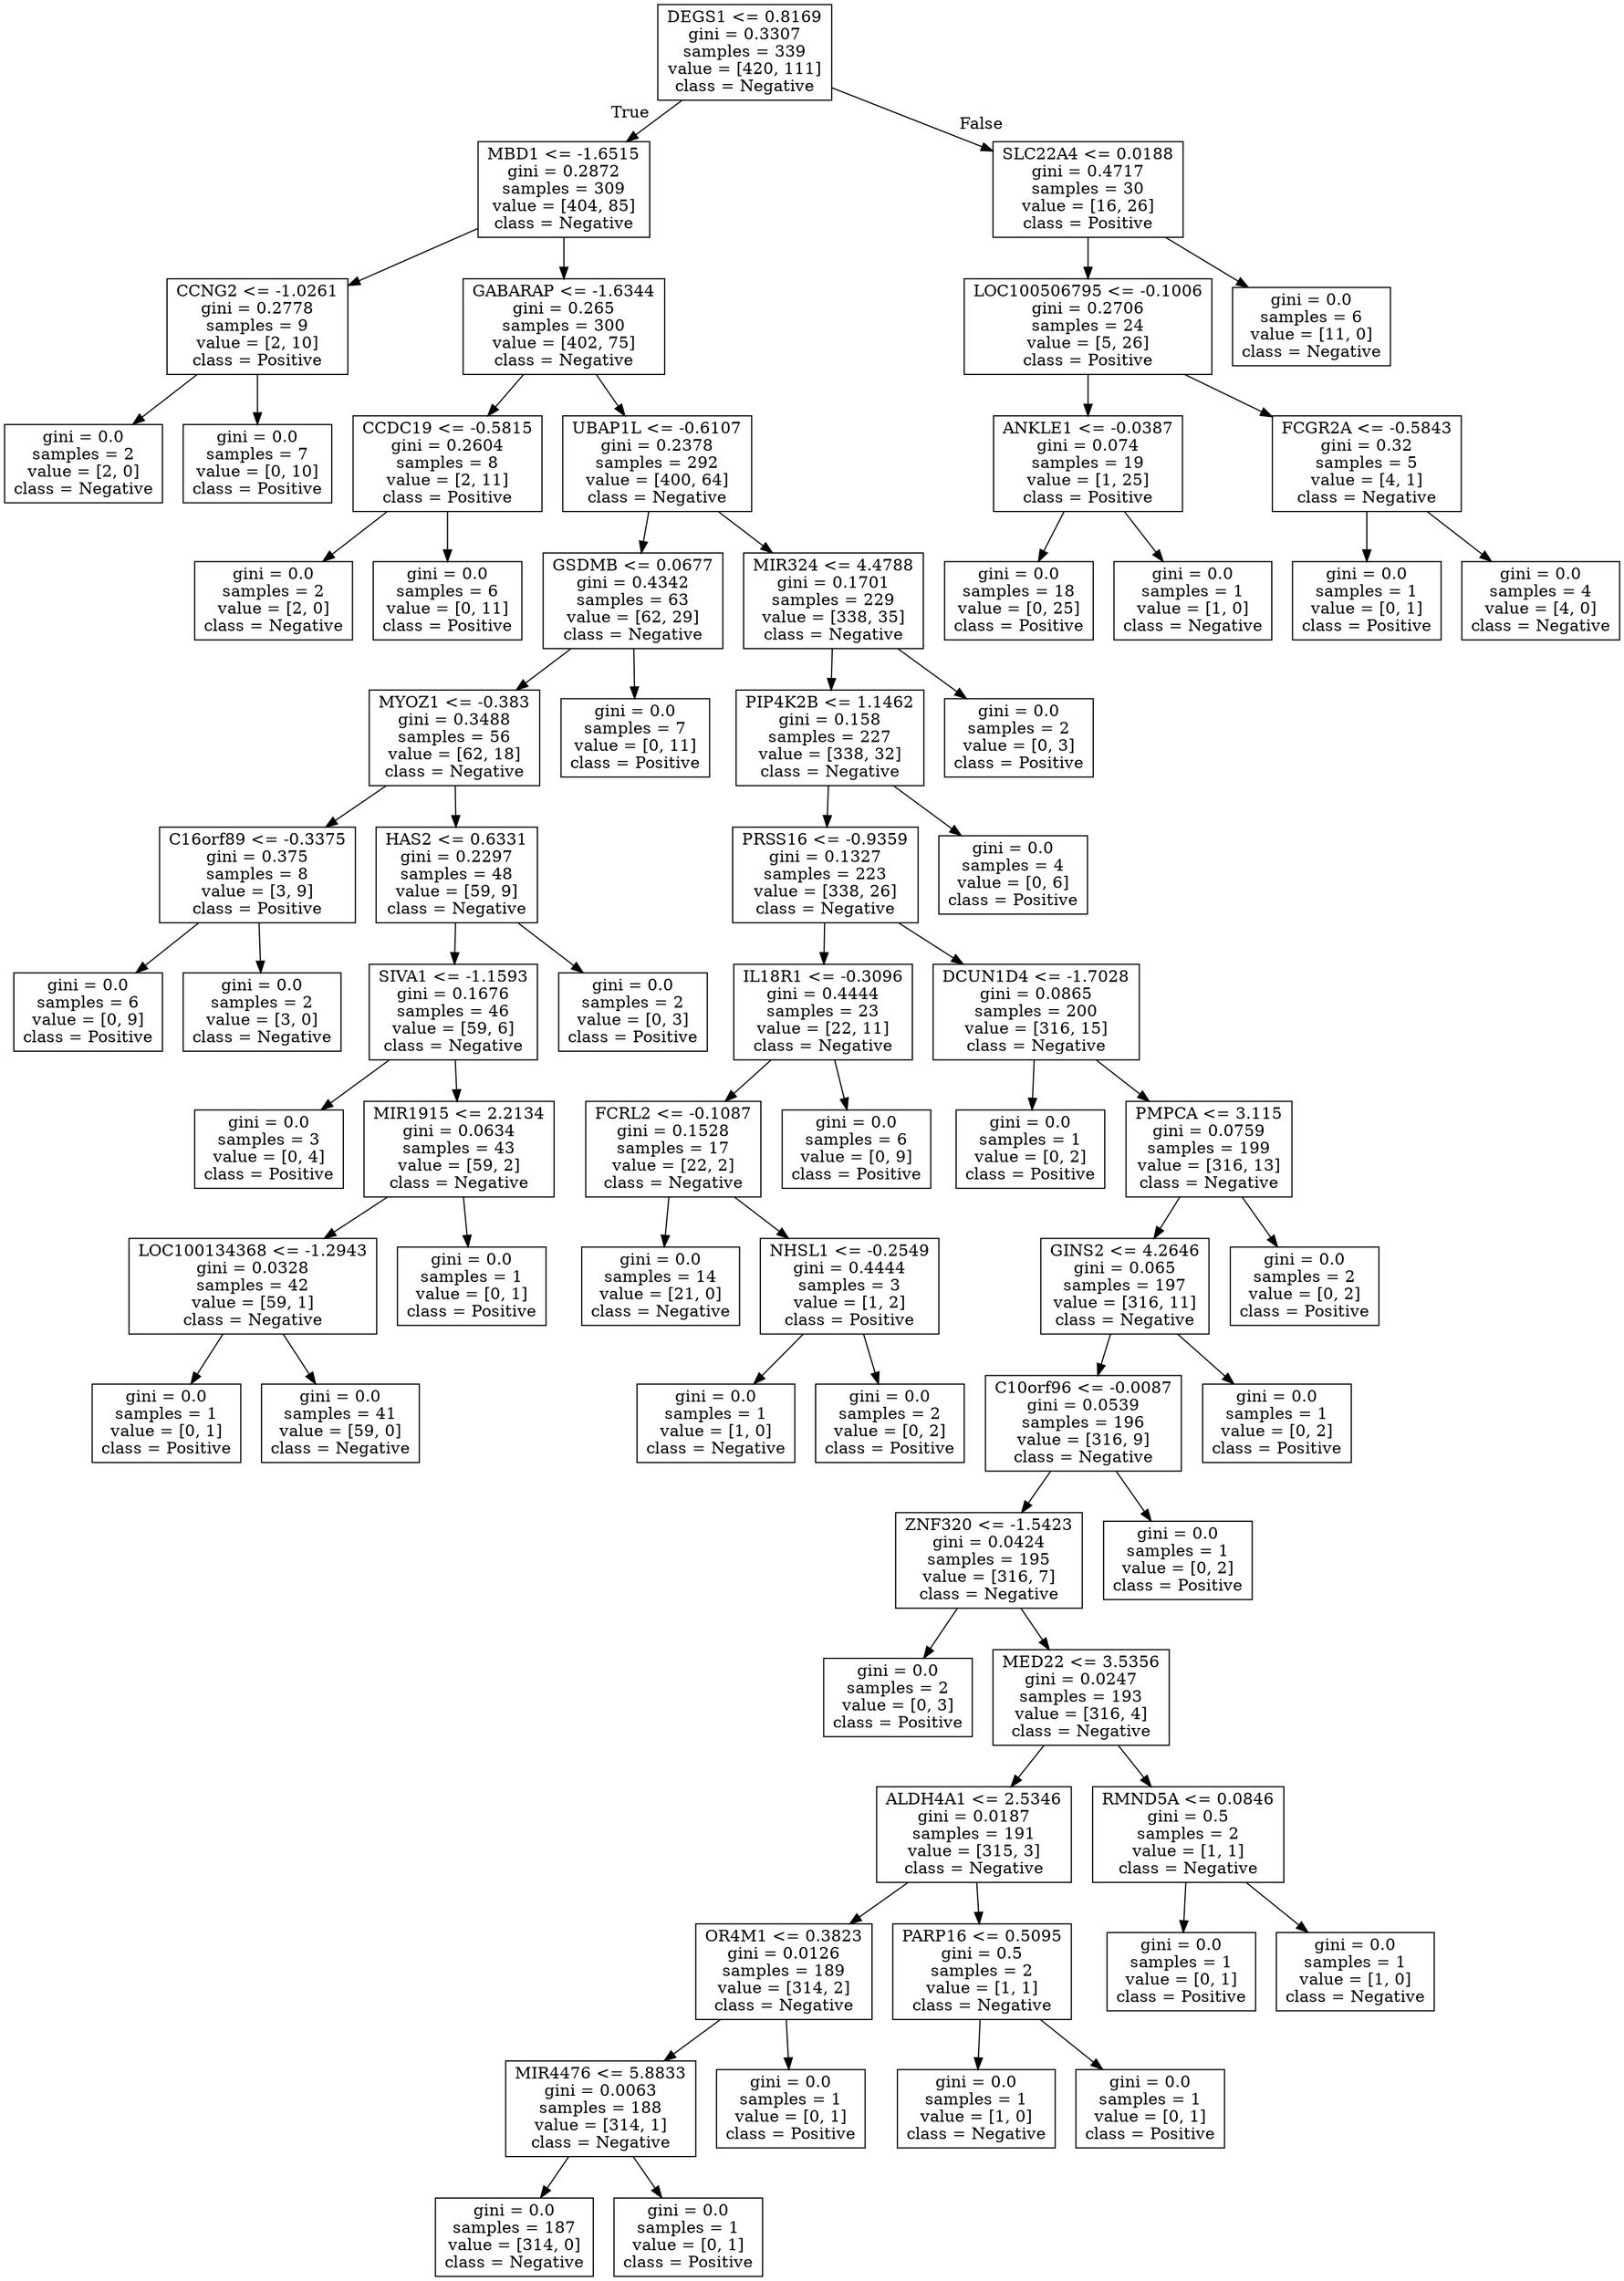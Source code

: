 digraph Tree {
node [shape=box] ;
0 [label="DEGS1 <= 0.8169\ngini = 0.3307\nsamples = 339\nvalue = [420, 111]\nclass = Negative"] ;
1 [label="MBD1 <= -1.6515\ngini = 0.2872\nsamples = 309\nvalue = [404, 85]\nclass = Negative"] ;
0 -> 1 [labeldistance=2.5, labelangle=45, headlabel="True"] ;
2 [label="CCNG2 <= -1.0261\ngini = 0.2778\nsamples = 9\nvalue = [2, 10]\nclass = Positive"] ;
1 -> 2 ;
3 [label="gini = 0.0\nsamples = 2\nvalue = [2, 0]\nclass = Negative"] ;
2 -> 3 ;
4 [label="gini = 0.0\nsamples = 7\nvalue = [0, 10]\nclass = Positive"] ;
2 -> 4 ;
5 [label="GABARAP <= -1.6344\ngini = 0.265\nsamples = 300\nvalue = [402, 75]\nclass = Negative"] ;
1 -> 5 ;
6 [label="CCDC19 <= -0.5815\ngini = 0.2604\nsamples = 8\nvalue = [2, 11]\nclass = Positive"] ;
5 -> 6 ;
7 [label="gini = 0.0\nsamples = 2\nvalue = [2, 0]\nclass = Negative"] ;
6 -> 7 ;
8 [label="gini = 0.0\nsamples = 6\nvalue = [0, 11]\nclass = Positive"] ;
6 -> 8 ;
9 [label="UBAP1L <= -0.6107\ngini = 0.2378\nsamples = 292\nvalue = [400, 64]\nclass = Negative"] ;
5 -> 9 ;
10 [label="GSDMB <= 0.0677\ngini = 0.4342\nsamples = 63\nvalue = [62, 29]\nclass = Negative"] ;
9 -> 10 ;
11 [label="MYOZ1 <= -0.383\ngini = 0.3488\nsamples = 56\nvalue = [62, 18]\nclass = Negative"] ;
10 -> 11 ;
12 [label="C16orf89 <= -0.3375\ngini = 0.375\nsamples = 8\nvalue = [3, 9]\nclass = Positive"] ;
11 -> 12 ;
13 [label="gini = 0.0\nsamples = 6\nvalue = [0, 9]\nclass = Positive"] ;
12 -> 13 ;
14 [label="gini = 0.0\nsamples = 2\nvalue = [3, 0]\nclass = Negative"] ;
12 -> 14 ;
15 [label="HAS2 <= 0.6331\ngini = 0.2297\nsamples = 48\nvalue = [59, 9]\nclass = Negative"] ;
11 -> 15 ;
16 [label="SIVA1 <= -1.1593\ngini = 0.1676\nsamples = 46\nvalue = [59, 6]\nclass = Negative"] ;
15 -> 16 ;
17 [label="gini = 0.0\nsamples = 3\nvalue = [0, 4]\nclass = Positive"] ;
16 -> 17 ;
18 [label="MIR1915 <= 2.2134\ngini = 0.0634\nsamples = 43\nvalue = [59, 2]\nclass = Negative"] ;
16 -> 18 ;
19 [label="LOC100134368 <= -1.2943\ngini = 0.0328\nsamples = 42\nvalue = [59, 1]\nclass = Negative"] ;
18 -> 19 ;
20 [label="gini = 0.0\nsamples = 1\nvalue = [0, 1]\nclass = Positive"] ;
19 -> 20 ;
21 [label="gini = 0.0\nsamples = 41\nvalue = [59, 0]\nclass = Negative"] ;
19 -> 21 ;
22 [label="gini = 0.0\nsamples = 1\nvalue = [0, 1]\nclass = Positive"] ;
18 -> 22 ;
23 [label="gini = 0.0\nsamples = 2\nvalue = [0, 3]\nclass = Positive"] ;
15 -> 23 ;
24 [label="gini = 0.0\nsamples = 7\nvalue = [0, 11]\nclass = Positive"] ;
10 -> 24 ;
25 [label="MIR324 <= 4.4788\ngini = 0.1701\nsamples = 229\nvalue = [338, 35]\nclass = Negative"] ;
9 -> 25 ;
26 [label="PIP4K2B <= 1.1462\ngini = 0.158\nsamples = 227\nvalue = [338, 32]\nclass = Negative"] ;
25 -> 26 ;
27 [label="PRSS16 <= -0.9359\ngini = 0.1327\nsamples = 223\nvalue = [338, 26]\nclass = Negative"] ;
26 -> 27 ;
28 [label="IL18R1 <= -0.3096\ngini = 0.4444\nsamples = 23\nvalue = [22, 11]\nclass = Negative"] ;
27 -> 28 ;
29 [label="FCRL2 <= -0.1087\ngini = 0.1528\nsamples = 17\nvalue = [22, 2]\nclass = Negative"] ;
28 -> 29 ;
30 [label="gini = 0.0\nsamples = 14\nvalue = [21, 0]\nclass = Negative"] ;
29 -> 30 ;
31 [label="NHSL1 <= -0.2549\ngini = 0.4444\nsamples = 3\nvalue = [1, 2]\nclass = Positive"] ;
29 -> 31 ;
32 [label="gini = 0.0\nsamples = 1\nvalue = [1, 0]\nclass = Negative"] ;
31 -> 32 ;
33 [label="gini = 0.0\nsamples = 2\nvalue = [0, 2]\nclass = Positive"] ;
31 -> 33 ;
34 [label="gini = 0.0\nsamples = 6\nvalue = [0, 9]\nclass = Positive"] ;
28 -> 34 ;
35 [label="DCUN1D4 <= -1.7028\ngini = 0.0865\nsamples = 200\nvalue = [316, 15]\nclass = Negative"] ;
27 -> 35 ;
36 [label="gini = 0.0\nsamples = 1\nvalue = [0, 2]\nclass = Positive"] ;
35 -> 36 ;
37 [label="PMPCA <= 3.115\ngini = 0.0759\nsamples = 199\nvalue = [316, 13]\nclass = Negative"] ;
35 -> 37 ;
38 [label="GINS2 <= 4.2646\ngini = 0.065\nsamples = 197\nvalue = [316, 11]\nclass = Negative"] ;
37 -> 38 ;
39 [label="C10orf96 <= -0.0087\ngini = 0.0539\nsamples = 196\nvalue = [316, 9]\nclass = Negative"] ;
38 -> 39 ;
40 [label="ZNF320 <= -1.5423\ngini = 0.0424\nsamples = 195\nvalue = [316, 7]\nclass = Negative"] ;
39 -> 40 ;
41 [label="gini = 0.0\nsamples = 2\nvalue = [0, 3]\nclass = Positive"] ;
40 -> 41 ;
42 [label="MED22 <= 3.5356\ngini = 0.0247\nsamples = 193\nvalue = [316, 4]\nclass = Negative"] ;
40 -> 42 ;
43 [label="ALDH4A1 <= 2.5346\ngini = 0.0187\nsamples = 191\nvalue = [315, 3]\nclass = Negative"] ;
42 -> 43 ;
44 [label="OR4M1 <= 0.3823\ngini = 0.0126\nsamples = 189\nvalue = [314, 2]\nclass = Negative"] ;
43 -> 44 ;
45 [label="MIR4476 <= 5.8833\ngini = 0.0063\nsamples = 188\nvalue = [314, 1]\nclass = Negative"] ;
44 -> 45 ;
46 [label="gini = 0.0\nsamples = 187\nvalue = [314, 0]\nclass = Negative"] ;
45 -> 46 ;
47 [label="gini = 0.0\nsamples = 1\nvalue = [0, 1]\nclass = Positive"] ;
45 -> 47 ;
48 [label="gini = 0.0\nsamples = 1\nvalue = [0, 1]\nclass = Positive"] ;
44 -> 48 ;
49 [label="PARP16 <= 0.5095\ngini = 0.5\nsamples = 2\nvalue = [1, 1]\nclass = Negative"] ;
43 -> 49 ;
50 [label="gini = 0.0\nsamples = 1\nvalue = [1, 0]\nclass = Negative"] ;
49 -> 50 ;
51 [label="gini = 0.0\nsamples = 1\nvalue = [0, 1]\nclass = Positive"] ;
49 -> 51 ;
52 [label="RMND5A <= 0.0846\ngini = 0.5\nsamples = 2\nvalue = [1, 1]\nclass = Negative"] ;
42 -> 52 ;
53 [label="gini = 0.0\nsamples = 1\nvalue = [0, 1]\nclass = Positive"] ;
52 -> 53 ;
54 [label="gini = 0.0\nsamples = 1\nvalue = [1, 0]\nclass = Negative"] ;
52 -> 54 ;
55 [label="gini = 0.0\nsamples = 1\nvalue = [0, 2]\nclass = Positive"] ;
39 -> 55 ;
56 [label="gini = 0.0\nsamples = 1\nvalue = [0, 2]\nclass = Positive"] ;
38 -> 56 ;
57 [label="gini = 0.0\nsamples = 2\nvalue = [0, 2]\nclass = Positive"] ;
37 -> 57 ;
58 [label="gini = 0.0\nsamples = 4\nvalue = [0, 6]\nclass = Positive"] ;
26 -> 58 ;
59 [label="gini = 0.0\nsamples = 2\nvalue = [0, 3]\nclass = Positive"] ;
25 -> 59 ;
60 [label="SLC22A4 <= 0.0188\ngini = 0.4717\nsamples = 30\nvalue = [16, 26]\nclass = Positive"] ;
0 -> 60 [labeldistance=2.5, labelangle=-45, headlabel="False"] ;
61 [label="LOC100506795 <= -0.1006\ngini = 0.2706\nsamples = 24\nvalue = [5, 26]\nclass = Positive"] ;
60 -> 61 ;
62 [label="ANKLE1 <= -0.0387\ngini = 0.074\nsamples = 19\nvalue = [1, 25]\nclass = Positive"] ;
61 -> 62 ;
63 [label="gini = 0.0\nsamples = 18\nvalue = [0, 25]\nclass = Positive"] ;
62 -> 63 ;
64 [label="gini = 0.0\nsamples = 1\nvalue = [1, 0]\nclass = Negative"] ;
62 -> 64 ;
65 [label="FCGR2A <= -0.5843\ngini = 0.32\nsamples = 5\nvalue = [4, 1]\nclass = Negative"] ;
61 -> 65 ;
66 [label="gini = 0.0\nsamples = 1\nvalue = [0, 1]\nclass = Positive"] ;
65 -> 66 ;
67 [label="gini = 0.0\nsamples = 4\nvalue = [4, 0]\nclass = Negative"] ;
65 -> 67 ;
68 [label="gini = 0.0\nsamples = 6\nvalue = [11, 0]\nclass = Negative"] ;
60 -> 68 ;
}